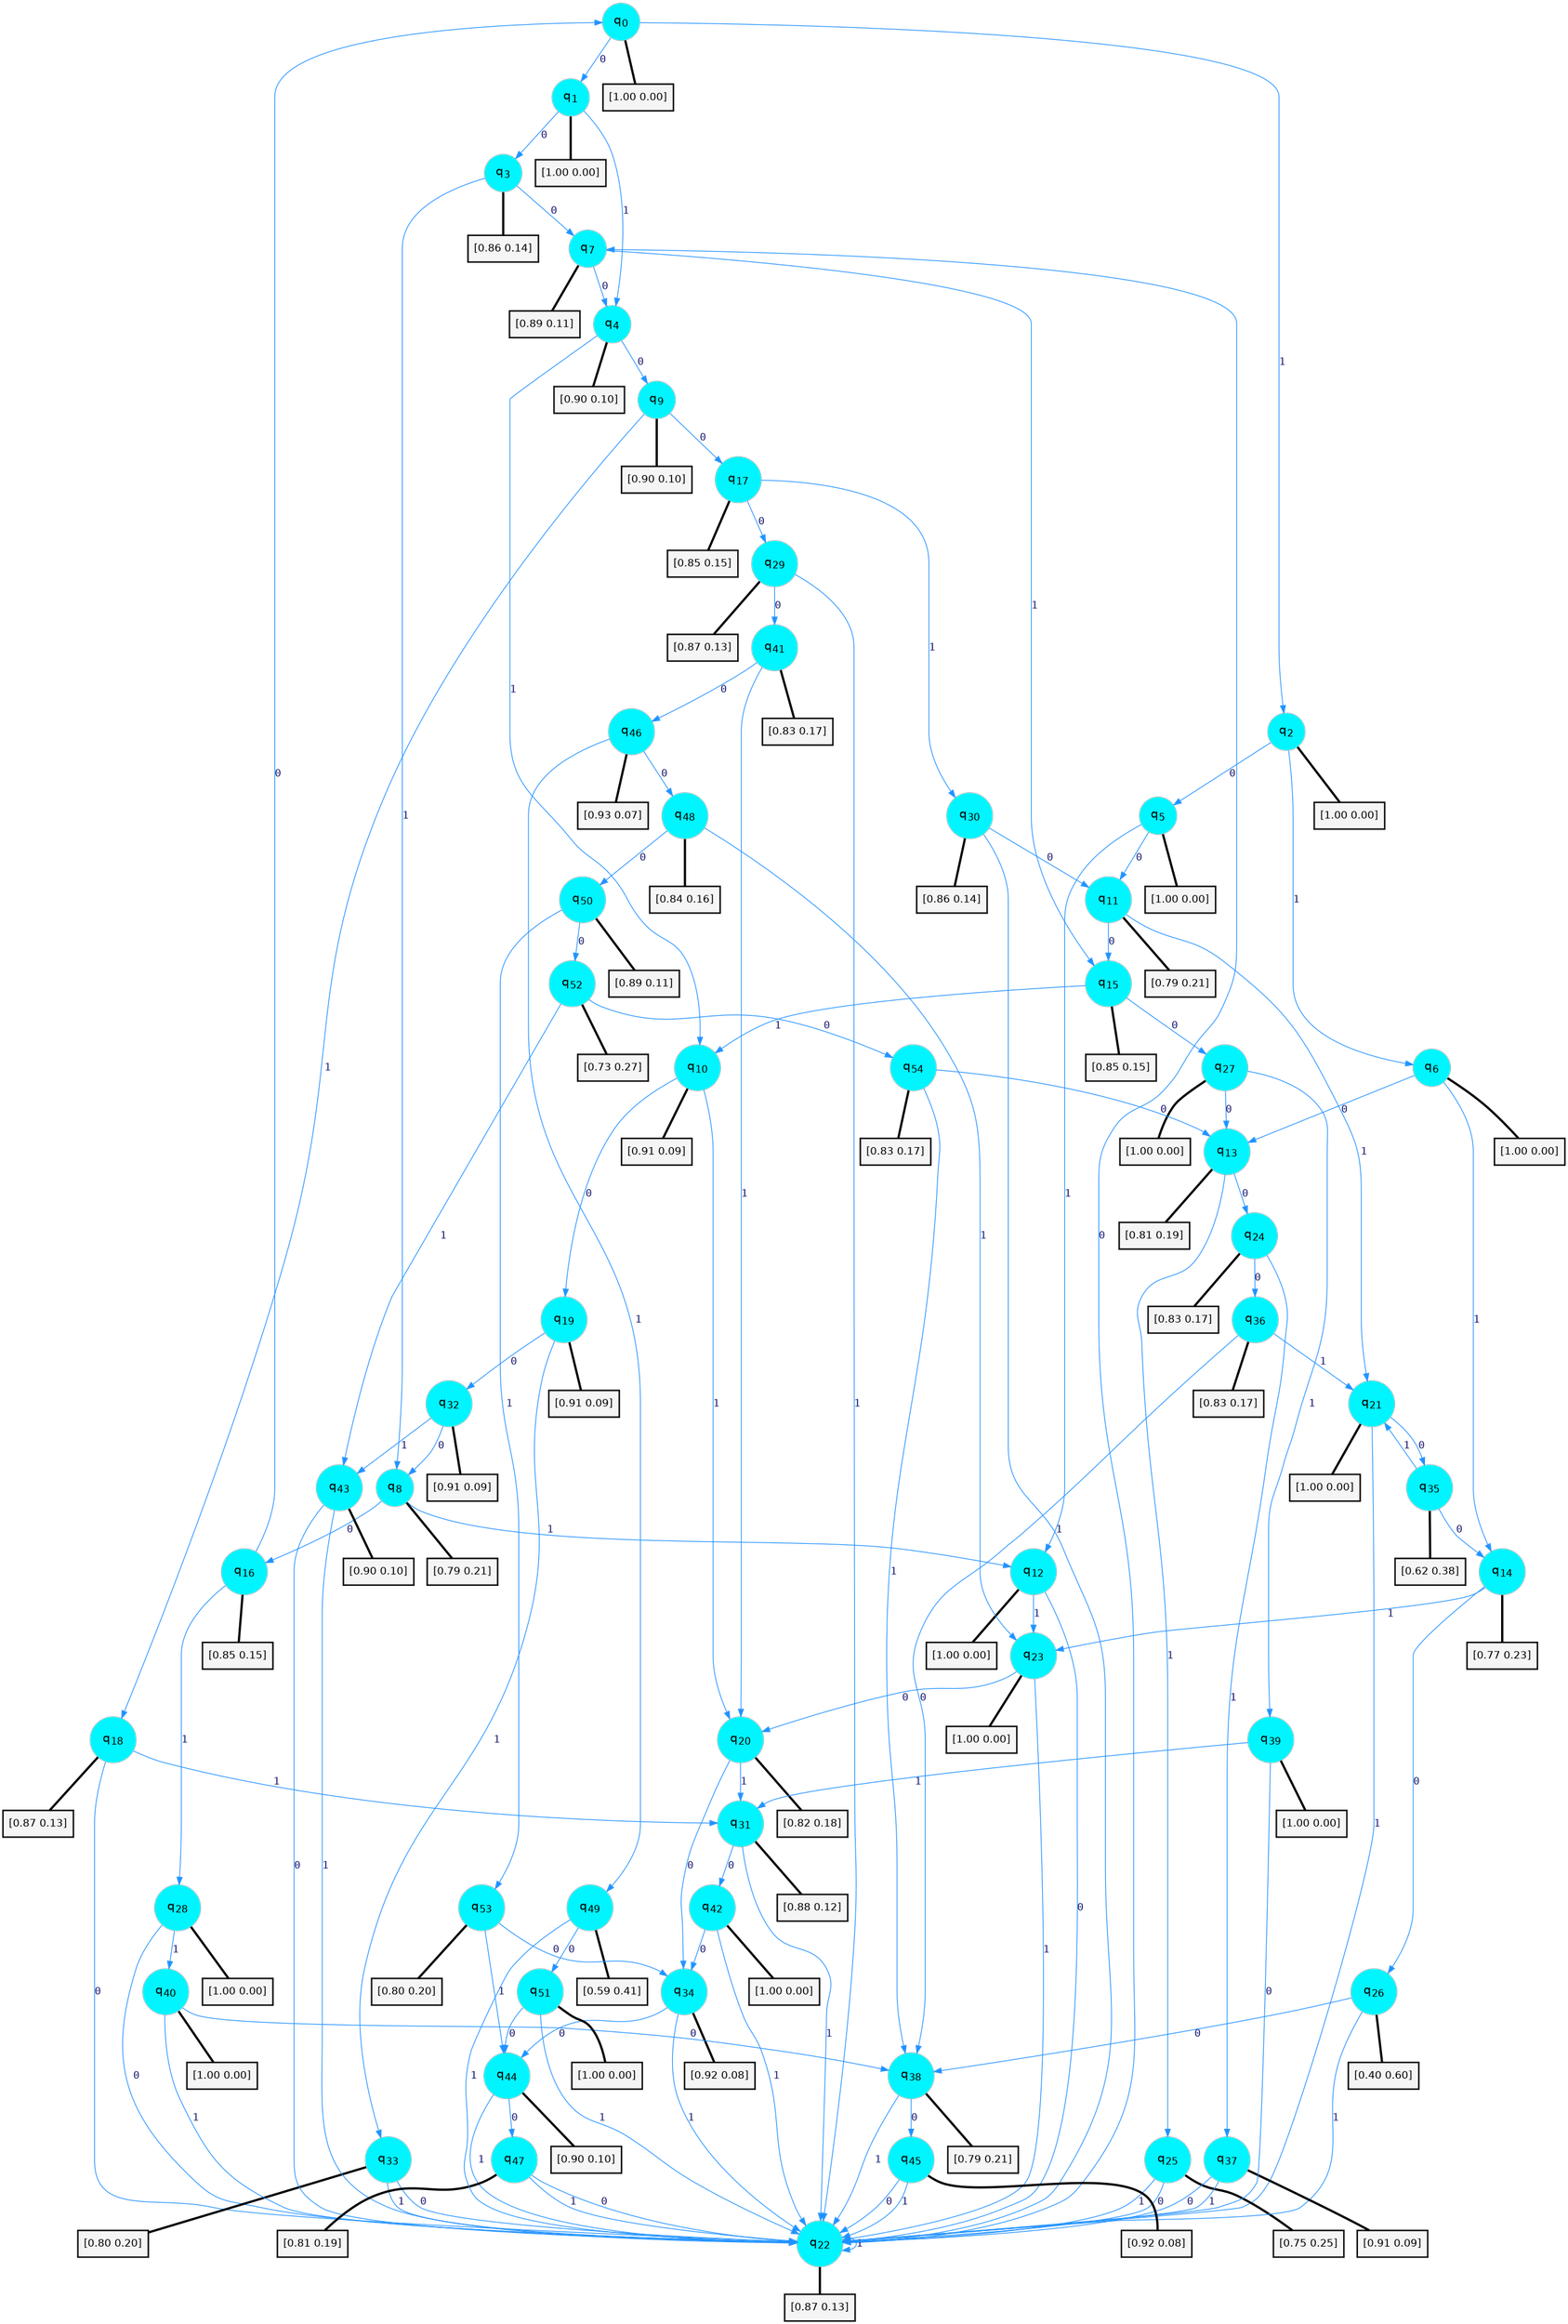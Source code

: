 digraph G {
graph [
bgcolor=transparent, dpi=300, rankdir=TD, size="40,25"];
node [
color=gray, fillcolor=turquoise1, fontcolor=black, fontname=Helvetica, fontsize=16, fontweight=bold, shape=circle, style=filled];
edge [
arrowsize=1, color=dodgerblue1, fontcolor=midnightblue, fontname=courier, fontweight=bold, penwidth=1, style=solid, weight=20];
0[label=<q<SUB>0</SUB>>];
1[label=<q<SUB>1</SUB>>];
2[label=<q<SUB>2</SUB>>];
3[label=<q<SUB>3</SUB>>];
4[label=<q<SUB>4</SUB>>];
5[label=<q<SUB>5</SUB>>];
6[label=<q<SUB>6</SUB>>];
7[label=<q<SUB>7</SUB>>];
8[label=<q<SUB>8</SUB>>];
9[label=<q<SUB>9</SUB>>];
10[label=<q<SUB>10</SUB>>];
11[label=<q<SUB>11</SUB>>];
12[label=<q<SUB>12</SUB>>];
13[label=<q<SUB>13</SUB>>];
14[label=<q<SUB>14</SUB>>];
15[label=<q<SUB>15</SUB>>];
16[label=<q<SUB>16</SUB>>];
17[label=<q<SUB>17</SUB>>];
18[label=<q<SUB>18</SUB>>];
19[label=<q<SUB>19</SUB>>];
20[label=<q<SUB>20</SUB>>];
21[label=<q<SUB>21</SUB>>];
22[label=<q<SUB>22</SUB>>];
23[label=<q<SUB>23</SUB>>];
24[label=<q<SUB>24</SUB>>];
25[label=<q<SUB>25</SUB>>];
26[label=<q<SUB>26</SUB>>];
27[label=<q<SUB>27</SUB>>];
28[label=<q<SUB>28</SUB>>];
29[label=<q<SUB>29</SUB>>];
30[label=<q<SUB>30</SUB>>];
31[label=<q<SUB>31</SUB>>];
32[label=<q<SUB>32</SUB>>];
33[label=<q<SUB>33</SUB>>];
34[label=<q<SUB>34</SUB>>];
35[label=<q<SUB>35</SUB>>];
36[label=<q<SUB>36</SUB>>];
37[label=<q<SUB>37</SUB>>];
38[label=<q<SUB>38</SUB>>];
39[label=<q<SUB>39</SUB>>];
40[label=<q<SUB>40</SUB>>];
41[label=<q<SUB>41</SUB>>];
42[label=<q<SUB>42</SUB>>];
43[label=<q<SUB>43</SUB>>];
44[label=<q<SUB>44</SUB>>];
45[label=<q<SUB>45</SUB>>];
46[label=<q<SUB>46</SUB>>];
47[label=<q<SUB>47</SUB>>];
48[label=<q<SUB>48</SUB>>];
49[label=<q<SUB>49</SUB>>];
50[label=<q<SUB>50</SUB>>];
51[label=<q<SUB>51</SUB>>];
52[label=<q<SUB>52</SUB>>];
53[label=<q<SUB>53</SUB>>];
54[label=<q<SUB>54</SUB>>];
55[label="[1.00 0.00]", shape=box,fontcolor=black, fontname=Helvetica, fontsize=14, penwidth=2, fillcolor=whitesmoke,color=black];
56[label="[1.00 0.00]", shape=box,fontcolor=black, fontname=Helvetica, fontsize=14, penwidth=2, fillcolor=whitesmoke,color=black];
57[label="[1.00 0.00]", shape=box,fontcolor=black, fontname=Helvetica, fontsize=14, penwidth=2, fillcolor=whitesmoke,color=black];
58[label="[0.86 0.14]", shape=box,fontcolor=black, fontname=Helvetica, fontsize=14, penwidth=2, fillcolor=whitesmoke,color=black];
59[label="[0.90 0.10]", shape=box,fontcolor=black, fontname=Helvetica, fontsize=14, penwidth=2, fillcolor=whitesmoke,color=black];
60[label="[1.00 0.00]", shape=box,fontcolor=black, fontname=Helvetica, fontsize=14, penwidth=2, fillcolor=whitesmoke,color=black];
61[label="[1.00 0.00]", shape=box,fontcolor=black, fontname=Helvetica, fontsize=14, penwidth=2, fillcolor=whitesmoke,color=black];
62[label="[0.89 0.11]", shape=box,fontcolor=black, fontname=Helvetica, fontsize=14, penwidth=2, fillcolor=whitesmoke,color=black];
63[label="[0.79 0.21]", shape=box,fontcolor=black, fontname=Helvetica, fontsize=14, penwidth=2, fillcolor=whitesmoke,color=black];
64[label="[0.90 0.10]", shape=box,fontcolor=black, fontname=Helvetica, fontsize=14, penwidth=2, fillcolor=whitesmoke,color=black];
65[label="[0.91 0.09]", shape=box,fontcolor=black, fontname=Helvetica, fontsize=14, penwidth=2, fillcolor=whitesmoke,color=black];
66[label="[0.79 0.21]", shape=box,fontcolor=black, fontname=Helvetica, fontsize=14, penwidth=2, fillcolor=whitesmoke,color=black];
67[label="[1.00 0.00]", shape=box,fontcolor=black, fontname=Helvetica, fontsize=14, penwidth=2, fillcolor=whitesmoke,color=black];
68[label="[0.81 0.19]", shape=box,fontcolor=black, fontname=Helvetica, fontsize=14, penwidth=2, fillcolor=whitesmoke,color=black];
69[label="[0.77 0.23]", shape=box,fontcolor=black, fontname=Helvetica, fontsize=14, penwidth=2, fillcolor=whitesmoke,color=black];
70[label="[0.85 0.15]", shape=box,fontcolor=black, fontname=Helvetica, fontsize=14, penwidth=2, fillcolor=whitesmoke,color=black];
71[label="[0.85 0.15]", shape=box,fontcolor=black, fontname=Helvetica, fontsize=14, penwidth=2, fillcolor=whitesmoke,color=black];
72[label="[0.85 0.15]", shape=box,fontcolor=black, fontname=Helvetica, fontsize=14, penwidth=2, fillcolor=whitesmoke,color=black];
73[label="[0.87 0.13]", shape=box,fontcolor=black, fontname=Helvetica, fontsize=14, penwidth=2, fillcolor=whitesmoke,color=black];
74[label="[0.91 0.09]", shape=box,fontcolor=black, fontname=Helvetica, fontsize=14, penwidth=2, fillcolor=whitesmoke,color=black];
75[label="[0.82 0.18]", shape=box,fontcolor=black, fontname=Helvetica, fontsize=14, penwidth=2, fillcolor=whitesmoke,color=black];
76[label="[1.00 0.00]", shape=box,fontcolor=black, fontname=Helvetica, fontsize=14, penwidth=2, fillcolor=whitesmoke,color=black];
77[label="[0.87 0.13]", shape=box,fontcolor=black, fontname=Helvetica, fontsize=14, penwidth=2, fillcolor=whitesmoke,color=black];
78[label="[1.00 0.00]", shape=box,fontcolor=black, fontname=Helvetica, fontsize=14, penwidth=2, fillcolor=whitesmoke,color=black];
79[label="[0.83 0.17]", shape=box,fontcolor=black, fontname=Helvetica, fontsize=14, penwidth=2, fillcolor=whitesmoke,color=black];
80[label="[0.75 0.25]", shape=box,fontcolor=black, fontname=Helvetica, fontsize=14, penwidth=2, fillcolor=whitesmoke,color=black];
81[label="[0.40 0.60]", shape=box,fontcolor=black, fontname=Helvetica, fontsize=14, penwidth=2, fillcolor=whitesmoke,color=black];
82[label="[1.00 0.00]", shape=box,fontcolor=black, fontname=Helvetica, fontsize=14, penwidth=2, fillcolor=whitesmoke,color=black];
83[label="[1.00 0.00]", shape=box,fontcolor=black, fontname=Helvetica, fontsize=14, penwidth=2, fillcolor=whitesmoke,color=black];
84[label="[0.87 0.13]", shape=box,fontcolor=black, fontname=Helvetica, fontsize=14, penwidth=2, fillcolor=whitesmoke,color=black];
85[label="[0.86 0.14]", shape=box,fontcolor=black, fontname=Helvetica, fontsize=14, penwidth=2, fillcolor=whitesmoke,color=black];
86[label="[0.88 0.12]", shape=box,fontcolor=black, fontname=Helvetica, fontsize=14, penwidth=2, fillcolor=whitesmoke,color=black];
87[label="[0.91 0.09]", shape=box,fontcolor=black, fontname=Helvetica, fontsize=14, penwidth=2, fillcolor=whitesmoke,color=black];
88[label="[0.80 0.20]", shape=box,fontcolor=black, fontname=Helvetica, fontsize=14, penwidth=2, fillcolor=whitesmoke,color=black];
89[label="[0.92 0.08]", shape=box,fontcolor=black, fontname=Helvetica, fontsize=14, penwidth=2, fillcolor=whitesmoke,color=black];
90[label="[0.62 0.38]", shape=box,fontcolor=black, fontname=Helvetica, fontsize=14, penwidth=2, fillcolor=whitesmoke,color=black];
91[label="[0.83 0.17]", shape=box,fontcolor=black, fontname=Helvetica, fontsize=14, penwidth=2, fillcolor=whitesmoke,color=black];
92[label="[0.91 0.09]", shape=box,fontcolor=black, fontname=Helvetica, fontsize=14, penwidth=2, fillcolor=whitesmoke,color=black];
93[label="[0.79 0.21]", shape=box,fontcolor=black, fontname=Helvetica, fontsize=14, penwidth=2, fillcolor=whitesmoke,color=black];
94[label="[1.00 0.00]", shape=box,fontcolor=black, fontname=Helvetica, fontsize=14, penwidth=2, fillcolor=whitesmoke,color=black];
95[label="[1.00 0.00]", shape=box,fontcolor=black, fontname=Helvetica, fontsize=14, penwidth=2, fillcolor=whitesmoke,color=black];
96[label="[0.83 0.17]", shape=box,fontcolor=black, fontname=Helvetica, fontsize=14, penwidth=2, fillcolor=whitesmoke,color=black];
97[label="[1.00 0.00]", shape=box,fontcolor=black, fontname=Helvetica, fontsize=14, penwidth=2, fillcolor=whitesmoke,color=black];
98[label="[0.90 0.10]", shape=box,fontcolor=black, fontname=Helvetica, fontsize=14, penwidth=2, fillcolor=whitesmoke,color=black];
99[label="[0.90 0.10]", shape=box,fontcolor=black, fontname=Helvetica, fontsize=14, penwidth=2, fillcolor=whitesmoke,color=black];
100[label="[0.92 0.08]", shape=box,fontcolor=black, fontname=Helvetica, fontsize=14, penwidth=2, fillcolor=whitesmoke,color=black];
101[label="[0.93 0.07]", shape=box,fontcolor=black, fontname=Helvetica, fontsize=14, penwidth=2, fillcolor=whitesmoke,color=black];
102[label="[0.81 0.19]", shape=box,fontcolor=black, fontname=Helvetica, fontsize=14, penwidth=2, fillcolor=whitesmoke,color=black];
103[label="[0.84 0.16]", shape=box,fontcolor=black, fontname=Helvetica, fontsize=14, penwidth=2, fillcolor=whitesmoke,color=black];
104[label="[0.59 0.41]", shape=box,fontcolor=black, fontname=Helvetica, fontsize=14, penwidth=2, fillcolor=whitesmoke,color=black];
105[label="[0.89 0.11]", shape=box,fontcolor=black, fontname=Helvetica, fontsize=14, penwidth=2, fillcolor=whitesmoke,color=black];
106[label="[1.00 0.00]", shape=box,fontcolor=black, fontname=Helvetica, fontsize=14, penwidth=2, fillcolor=whitesmoke,color=black];
107[label="[0.73 0.27]", shape=box,fontcolor=black, fontname=Helvetica, fontsize=14, penwidth=2, fillcolor=whitesmoke,color=black];
108[label="[0.80 0.20]", shape=box,fontcolor=black, fontname=Helvetica, fontsize=14, penwidth=2, fillcolor=whitesmoke,color=black];
109[label="[0.83 0.17]", shape=box,fontcolor=black, fontname=Helvetica, fontsize=14, penwidth=2, fillcolor=whitesmoke,color=black];
0->1 [label=0];
0->2 [label=1];
0->55 [arrowhead=none, penwidth=3,color=black];
1->3 [label=0];
1->4 [label=1];
1->56 [arrowhead=none, penwidth=3,color=black];
2->5 [label=0];
2->6 [label=1];
2->57 [arrowhead=none, penwidth=3,color=black];
3->7 [label=0];
3->8 [label=1];
3->58 [arrowhead=none, penwidth=3,color=black];
4->9 [label=0];
4->10 [label=1];
4->59 [arrowhead=none, penwidth=3,color=black];
5->11 [label=0];
5->12 [label=1];
5->60 [arrowhead=none, penwidth=3,color=black];
6->13 [label=0];
6->14 [label=1];
6->61 [arrowhead=none, penwidth=3,color=black];
7->4 [label=0];
7->15 [label=1];
7->62 [arrowhead=none, penwidth=3,color=black];
8->16 [label=0];
8->12 [label=1];
8->63 [arrowhead=none, penwidth=3,color=black];
9->17 [label=0];
9->18 [label=1];
9->64 [arrowhead=none, penwidth=3,color=black];
10->19 [label=0];
10->20 [label=1];
10->65 [arrowhead=none, penwidth=3,color=black];
11->15 [label=0];
11->21 [label=1];
11->66 [arrowhead=none, penwidth=3,color=black];
12->22 [label=0];
12->23 [label=1];
12->67 [arrowhead=none, penwidth=3,color=black];
13->24 [label=0];
13->25 [label=1];
13->68 [arrowhead=none, penwidth=3,color=black];
14->26 [label=0];
14->23 [label=1];
14->69 [arrowhead=none, penwidth=3,color=black];
15->27 [label=0];
15->10 [label=1];
15->70 [arrowhead=none, penwidth=3,color=black];
16->0 [label=0];
16->28 [label=1];
16->71 [arrowhead=none, penwidth=3,color=black];
17->29 [label=0];
17->30 [label=1];
17->72 [arrowhead=none, penwidth=3,color=black];
18->22 [label=0];
18->31 [label=1];
18->73 [arrowhead=none, penwidth=3,color=black];
19->32 [label=0];
19->33 [label=1];
19->74 [arrowhead=none, penwidth=3,color=black];
20->34 [label=0];
20->31 [label=1];
20->75 [arrowhead=none, penwidth=3,color=black];
21->35 [label=0];
21->22 [label=1];
21->76 [arrowhead=none, penwidth=3,color=black];
22->7 [label=0];
22->22 [label=1];
22->77 [arrowhead=none, penwidth=3,color=black];
23->20 [label=0];
23->22 [label=1];
23->78 [arrowhead=none, penwidth=3,color=black];
24->36 [label=0];
24->37 [label=1];
24->79 [arrowhead=none, penwidth=3,color=black];
25->22 [label=0];
25->22 [label=1];
25->80 [arrowhead=none, penwidth=3,color=black];
26->38 [label=0];
26->22 [label=1];
26->81 [arrowhead=none, penwidth=3,color=black];
27->13 [label=0];
27->39 [label=1];
27->82 [arrowhead=none, penwidth=3,color=black];
28->22 [label=0];
28->40 [label=1];
28->83 [arrowhead=none, penwidth=3,color=black];
29->41 [label=0];
29->22 [label=1];
29->84 [arrowhead=none, penwidth=3,color=black];
30->11 [label=0];
30->22 [label=1];
30->85 [arrowhead=none, penwidth=3,color=black];
31->42 [label=0];
31->22 [label=1];
31->86 [arrowhead=none, penwidth=3,color=black];
32->8 [label=0];
32->43 [label=1];
32->87 [arrowhead=none, penwidth=3,color=black];
33->22 [label=0];
33->22 [label=1];
33->88 [arrowhead=none, penwidth=3,color=black];
34->44 [label=0];
34->22 [label=1];
34->89 [arrowhead=none, penwidth=3,color=black];
35->14 [label=0];
35->21 [label=1];
35->90 [arrowhead=none, penwidth=3,color=black];
36->38 [label=0];
36->21 [label=1];
36->91 [arrowhead=none, penwidth=3,color=black];
37->22 [label=0];
37->22 [label=1];
37->92 [arrowhead=none, penwidth=3,color=black];
38->45 [label=0];
38->22 [label=1];
38->93 [arrowhead=none, penwidth=3,color=black];
39->22 [label=0];
39->31 [label=1];
39->94 [arrowhead=none, penwidth=3,color=black];
40->38 [label=0];
40->22 [label=1];
40->95 [arrowhead=none, penwidth=3,color=black];
41->46 [label=0];
41->20 [label=1];
41->96 [arrowhead=none, penwidth=3,color=black];
42->34 [label=0];
42->22 [label=1];
42->97 [arrowhead=none, penwidth=3,color=black];
43->22 [label=0];
43->22 [label=1];
43->98 [arrowhead=none, penwidth=3,color=black];
44->47 [label=0];
44->22 [label=1];
44->99 [arrowhead=none, penwidth=3,color=black];
45->22 [label=0];
45->22 [label=1];
45->100 [arrowhead=none, penwidth=3,color=black];
46->48 [label=0];
46->49 [label=1];
46->101 [arrowhead=none, penwidth=3,color=black];
47->22 [label=0];
47->22 [label=1];
47->102 [arrowhead=none, penwidth=3,color=black];
48->50 [label=0];
48->23 [label=1];
48->103 [arrowhead=none, penwidth=3,color=black];
49->51 [label=0];
49->22 [label=1];
49->104 [arrowhead=none, penwidth=3,color=black];
50->52 [label=0];
50->53 [label=1];
50->105 [arrowhead=none, penwidth=3,color=black];
51->44 [label=0];
51->22 [label=1];
51->106 [arrowhead=none, penwidth=3,color=black];
52->54 [label=0];
52->43 [label=1];
52->107 [arrowhead=none, penwidth=3,color=black];
53->34 [label=0];
53->44 [label=1];
53->108 [arrowhead=none, penwidth=3,color=black];
54->13 [label=0];
54->38 [label=1];
54->109 [arrowhead=none, penwidth=3,color=black];
}
